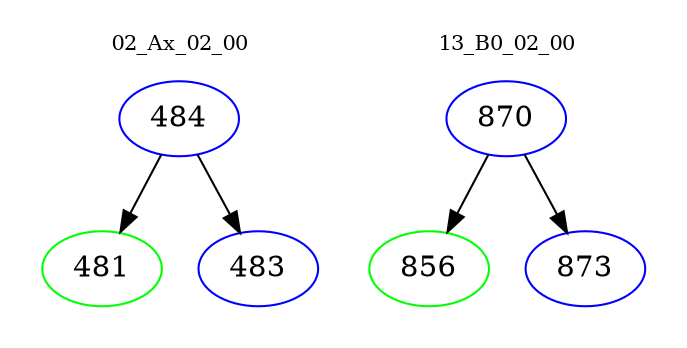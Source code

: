 digraph{
subgraph cluster_0 {
color = white
label = "02_Ax_02_00";
fontsize=10;
T0_484 [label="484", color="blue"]
T0_484 -> T0_481 [color="black"]
T0_481 [label="481", color="green"]
T0_484 -> T0_483 [color="black"]
T0_483 [label="483", color="blue"]
}
subgraph cluster_1 {
color = white
label = "13_B0_02_00";
fontsize=10;
T1_870 [label="870", color="blue"]
T1_870 -> T1_856 [color="black"]
T1_856 [label="856", color="green"]
T1_870 -> T1_873 [color="black"]
T1_873 [label="873", color="blue"]
}
}
